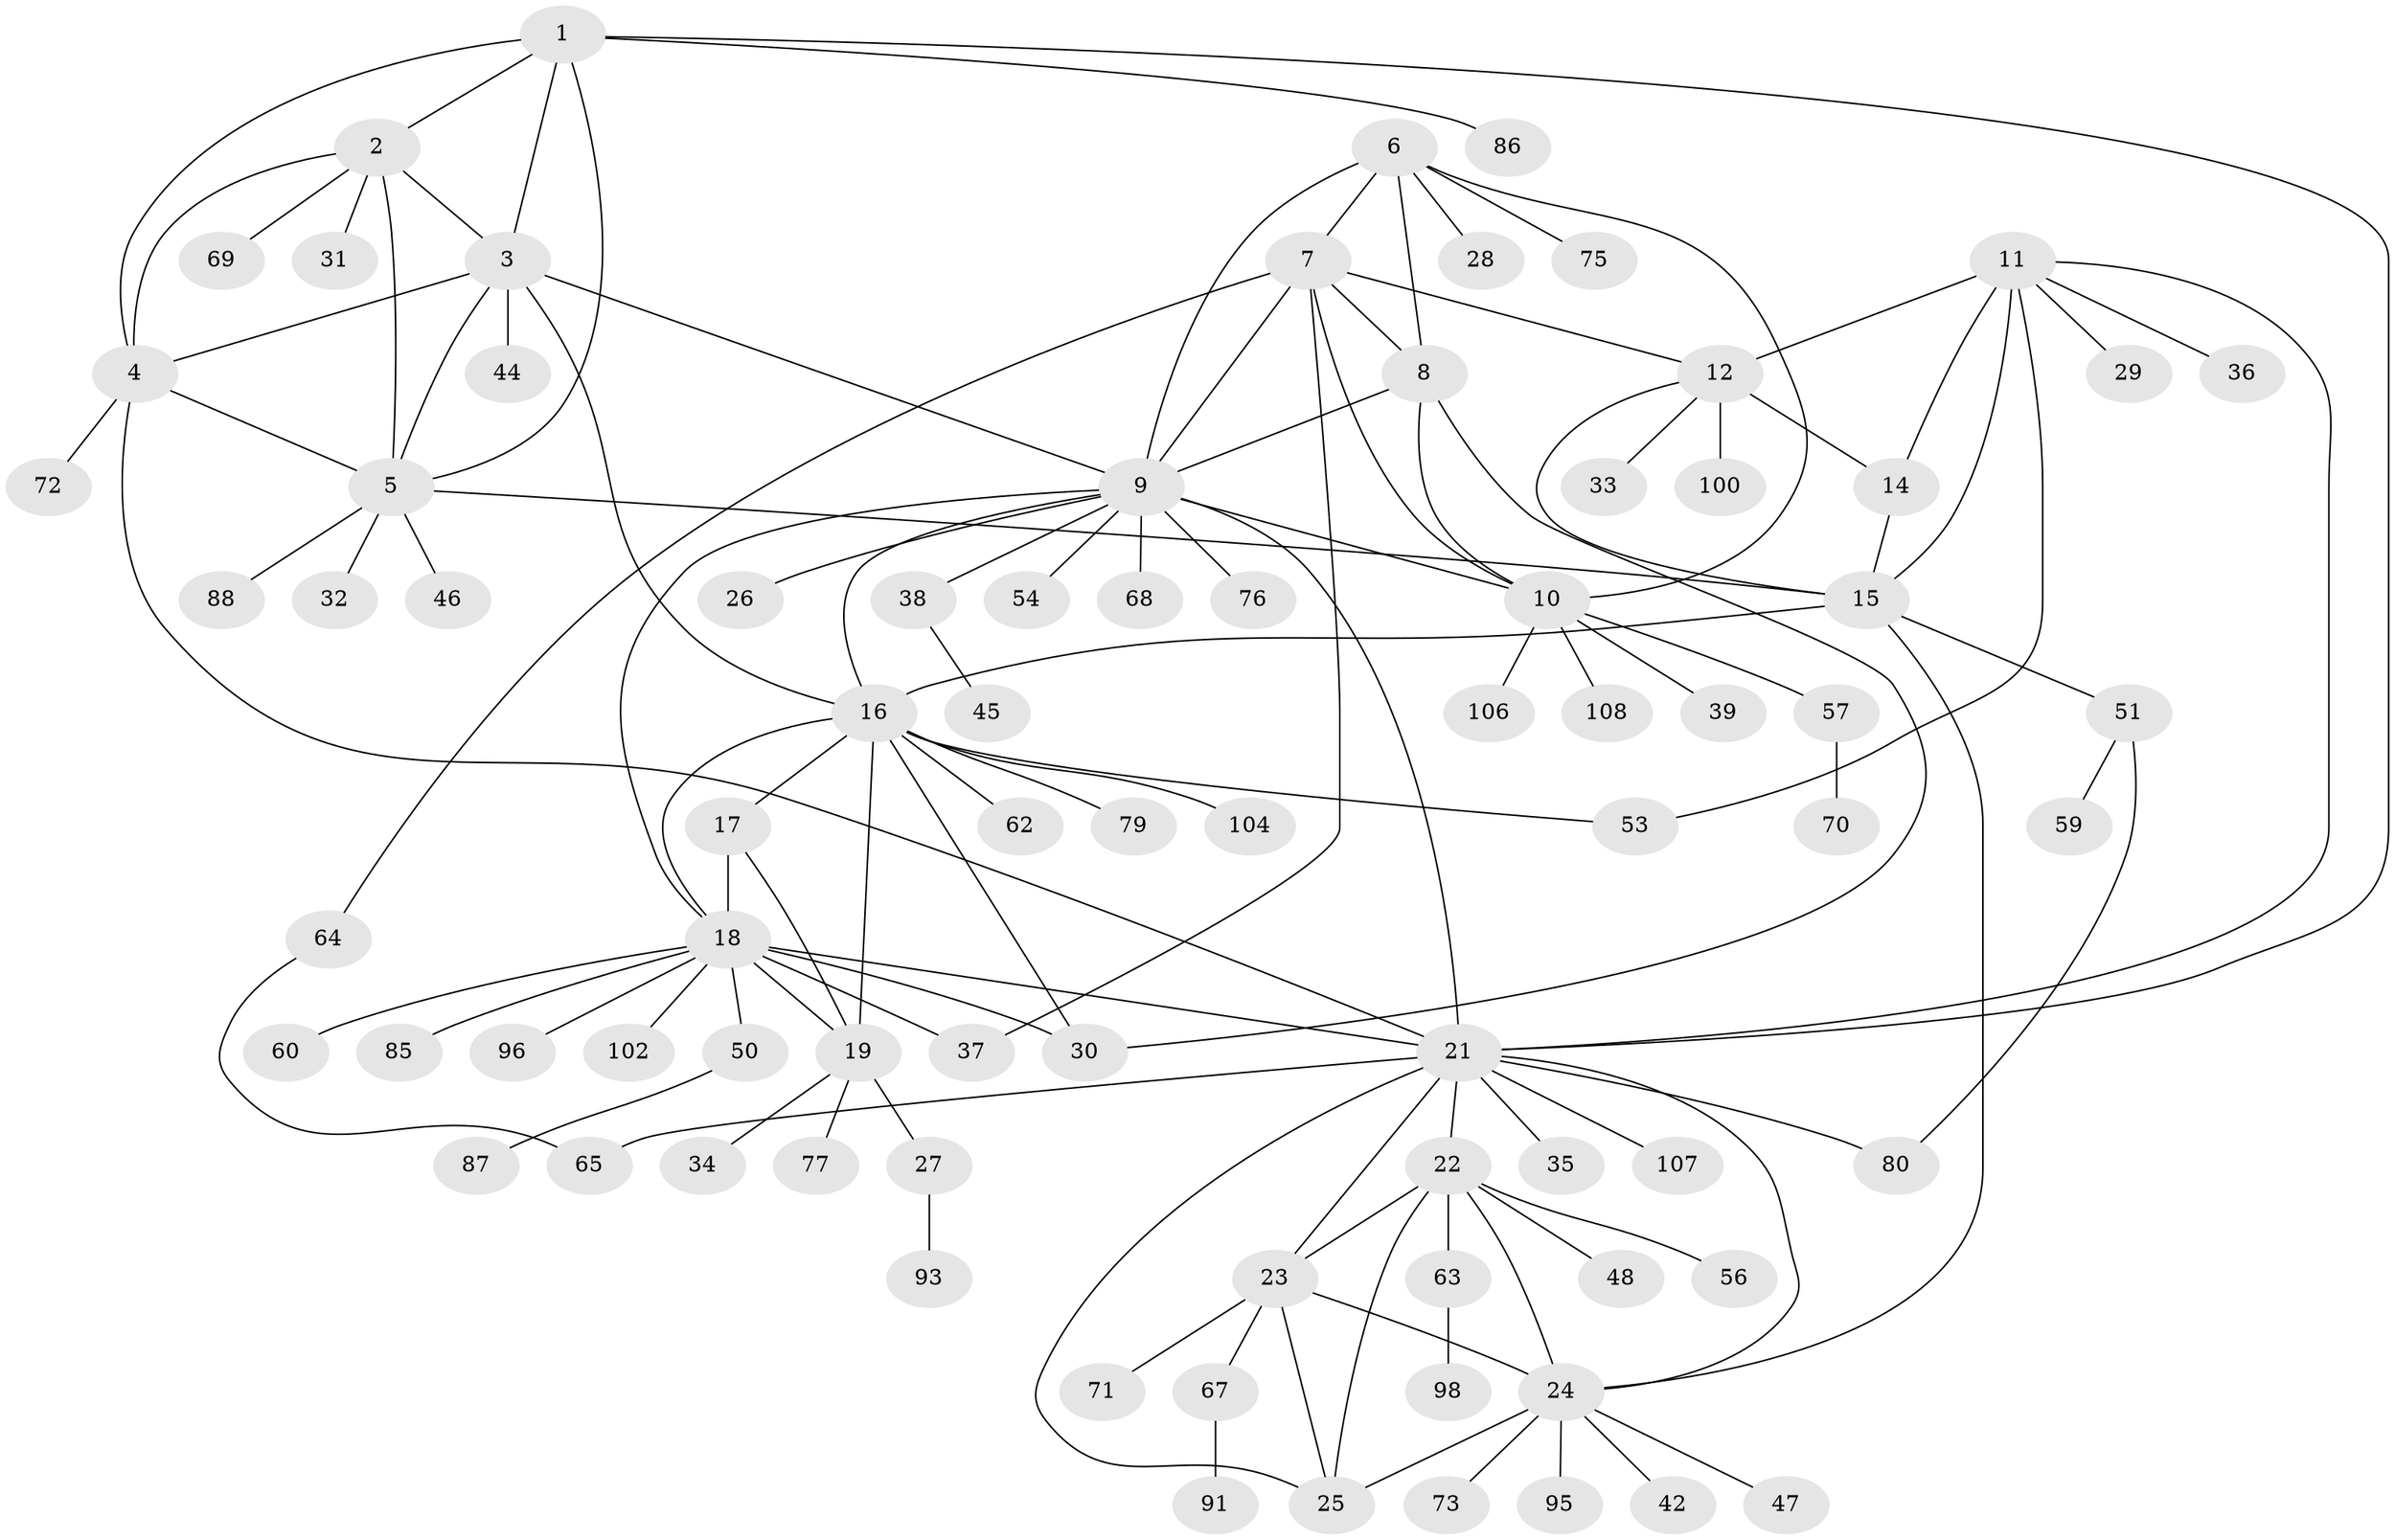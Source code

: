 // original degree distribution, {7: 0.05504587155963303, 9: 0.01834862385321101, 8: 0.045871559633027525, 6: 0.027522935779816515, 13: 0.027522935779816515, 5: 0.009174311926605505, 4: 0.03669724770642202, 11: 0.009174311926605505, 10: 0.009174311926605505, 1: 0.5779816513761468, 2: 0.12844036697247707, 3: 0.05504587155963303}
// Generated by graph-tools (version 1.1) at 2025/42/03/06/25 10:42:13]
// undirected, 82 vertices, 120 edges
graph export_dot {
graph [start="1"]
  node [color=gray90,style=filled];
  1 [super="+52"];
  2 [super="+61"];
  3;
  4 [super="+40"];
  5 [super="+49"];
  6 [super="+41"];
  7 [super="+74"];
  8 [super="+83"];
  9 [super="+58"];
  10 [super="+90"];
  11 [super="+92"];
  12 [super="+13"];
  14;
  15 [super="+55"];
  16 [super="+101"];
  17;
  18 [super="+20"];
  19 [super="+43"];
  21 [super="+66"];
  22 [super="+103"];
  23 [super="+84"];
  24 [super="+78"];
  25;
  26;
  27;
  28;
  29 [super="+94"];
  30 [super="+99"];
  31;
  32;
  33;
  34;
  35;
  36;
  37 [super="+105"];
  38;
  39;
  42;
  44;
  45;
  46;
  47;
  48;
  50;
  51 [super="+109"];
  53 [super="+97"];
  54;
  56;
  57 [super="+89"];
  59;
  60;
  62;
  63 [super="+81"];
  64;
  65 [super="+82"];
  67;
  68;
  69;
  70;
  71;
  72;
  73;
  75;
  76;
  77;
  79;
  80;
  85;
  86;
  87;
  88;
  91;
  93;
  95;
  96;
  98;
  100;
  102;
  104;
  106;
  107;
  108;
  1 -- 2;
  1 -- 3;
  1 -- 4;
  1 -- 5;
  1 -- 21;
  1 -- 86;
  2 -- 3;
  2 -- 4;
  2 -- 5;
  2 -- 31;
  2 -- 69;
  3 -- 4;
  3 -- 5;
  3 -- 9;
  3 -- 16;
  3 -- 44;
  4 -- 5;
  4 -- 72;
  4 -- 21;
  5 -- 15;
  5 -- 32;
  5 -- 46;
  5 -- 88;
  6 -- 7;
  6 -- 8;
  6 -- 9;
  6 -- 10;
  6 -- 28;
  6 -- 75;
  7 -- 8;
  7 -- 9;
  7 -- 10;
  7 -- 12;
  7 -- 37;
  7 -- 64;
  8 -- 9;
  8 -- 10;
  8 -- 30;
  9 -- 10;
  9 -- 16;
  9 -- 21;
  9 -- 26;
  9 -- 38;
  9 -- 54;
  9 -- 68;
  9 -- 76 [weight=2];
  9 -- 18;
  10 -- 39;
  10 -- 57;
  10 -- 106;
  10 -- 108;
  11 -- 12 [weight=2];
  11 -- 14;
  11 -- 15;
  11 -- 21;
  11 -- 29;
  11 -- 36;
  11 -- 53;
  12 -- 14 [weight=2];
  12 -- 15 [weight=2];
  12 -- 100;
  12 -- 33;
  14 -- 15;
  15 -- 16;
  15 -- 51;
  15 -- 24;
  16 -- 17;
  16 -- 18 [weight=2];
  16 -- 19;
  16 -- 30;
  16 -- 62;
  16 -- 79;
  16 -- 104;
  16 -- 53;
  17 -- 18 [weight=2];
  17 -- 19;
  18 -- 19 [weight=2];
  18 -- 37;
  18 -- 85;
  18 -- 96;
  18 -- 102;
  18 -- 50;
  18 -- 21;
  18 -- 60;
  18 -- 30;
  19 -- 27;
  19 -- 34;
  19 -- 77;
  21 -- 22;
  21 -- 23;
  21 -- 24;
  21 -- 25;
  21 -- 35;
  21 -- 65;
  21 -- 80;
  21 -- 107;
  22 -- 23;
  22 -- 24;
  22 -- 25;
  22 -- 48;
  22 -- 56;
  22 -- 63;
  23 -- 24;
  23 -- 25;
  23 -- 67;
  23 -- 71;
  24 -- 25;
  24 -- 42;
  24 -- 47;
  24 -- 73;
  24 -- 95;
  27 -- 93;
  38 -- 45;
  50 -- 87;
  51 -- 59;
  51 -- 80;
  57 -- 70;
  63 -- 98;
  64 -- 65;
  67 -- 91;
}
